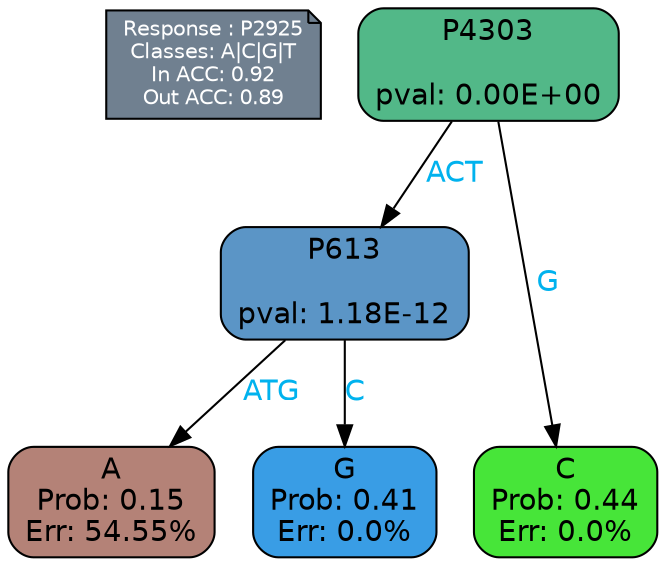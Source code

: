 digraph Tree {
node [shape=box, style="filled, rounded", color="black", fontname=helvetica] ;
graph [ranksep=equally, splines=polylines, bgcolor=transparent, dpi=600] ;
edge [fontname=helvetica] ;
LEGEND [label="Response : P2925
Classes: A|C|G|T
In ACC: 0.92
Out ACC: 0.89
",shape=note,align=left,style=filled,fillcolor="slategray",fontcolor="white",fontsize=10];1 [label="P4303

pval: 0.00E+00", fillcolor="#52b888"] ;
2 [label="P613

pval: 1.18E-12", fillcolor="#5b95c6"] ;
3 [label="A
Prob: 0.15
Err: 54.55%", fillcolor="#b48277"] ;
4 [label="G
Prob: 0.41
Err: 0.0%", fillcolor="#399de5"] ;
5 [label="C
Prob: 0.44
Err: 0.0%", fillcolor="#47e539"] ;
1 -> 2 [label="ACT",fontcolor=deepskyblue2] ;
1 -> 5 [label="G",fontcolor=deepskyblue2] ;
2 -> 3 [label="ATG",fontcolor=deepskyblue2] ;
2 -> 4 [label="C",fontcolor=deepskyblue2] ;
{rank = same; 3;4;5;}{rank = same; LEGEND;1;}}